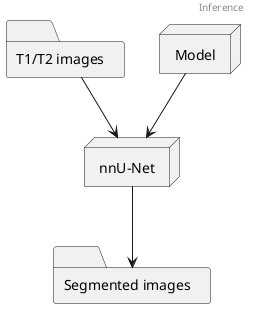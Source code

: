 @startuml
'https://plantuml.com/component-diagram

header
Inference
endheader

folder "T1/T2 images"

node "nnU-Net"

node "Model"

folder "Segmented images"

[T1/T2 images] --> [nnU-Net]
[Model] --> [nnU-Net]
[nnU-Net] --> [Segmented images]

@enduml